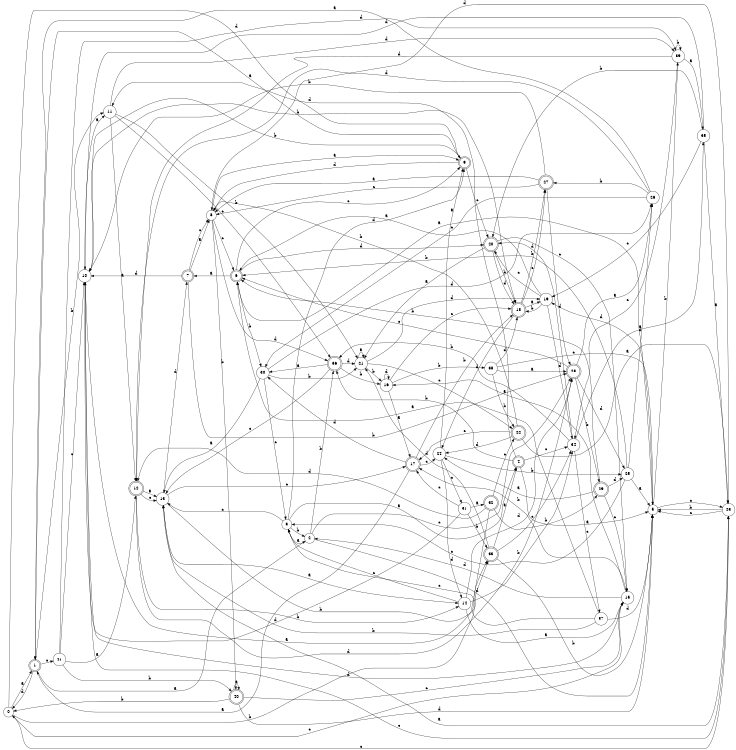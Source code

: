 digraph n34_9 {
__start0 [label="" shape="none"];

rankdir=LR;
size="8,5";

s0 [style="filled", color="black", fillcolor="white" shape="circle", label="0"];
s1 [style="rounded,filled", color="black", fillcolor="white" shape="doublecircle", label="1"];
s2 [style="filled", color="black", fillcolor="white" shape="circle", label="2"];
s3 [style="filled", color="black", fillcolor="white" shape="circle", label="3"];
s4 [style="rounded,filled", color="black", fillcolor="white" shape="doublecircle", label="4"];
s5 [style="filled", color="black", fillcolor="white" shape="circle", label="5"];
s6 [style="rounded,filled", color="black", fillcolor="white" shape="doublecircle", label="6"];
s7 [style="rounded,filled", color="black", fillcolor="white" shape="doublecircle", label="7"];
s8 [style="filled", color="black", fillcolor="white" shape="circle", label="8"];
s9 [style="rounded,filled", color="black", fillcolor="white" shape="doublecircle", label="9"];
s10 [style="filled", color="black", fillcolor="white" shape="circle", label="10"];
s11 [style="filled", color="black", fillcolor="white" shape="circle", label="11"];
s12 [style="rounded,filled", color="black", fillcolor="white" shape="doublecircle", label="12"];
s13 [style="filled", color="black", fillcolor="white" shape="circle", label="13"];
s14 [style="filled", color="black", fillcolor="white" shape="circle", label="14"];
s15 [style="filled", color="black", fillcolor="white" shape="circle", label="15"];
s16 [style="filled", color="black", fillcolor="white" shape="circle", label="16"];
s17 [style="rounded,filled", color="black", fillcolor="white" shape="doublecircle", label="17"];
s18 [style="rounded,filled", color="black", fillcolor="white" shape="doublecircle", label="18"];
s19 [style="filled", color="black", fillcolor="white" shape="circle", label="19"];
s20 [style="rounded,filled", color="black", fillcolor="white" shape="doublecircle", label="20"];
s21 [style="filled", color="black", fillcolor="white" shape="circle", label="21"];
s22 [style="rounded,filled", color="black", fillcolor="white" shape="doublecircle", label="22"];
s23 [style="filled", color="black", fillcolor="white" shape="circle", label="23"];
s24 [style="filled", color="black", fillcolor="white" shape="circle", label="24"];
s25 [style="filled", color="black", fillcolor="white" shape="circle", label="25"];
s26 [style="filled", color="black", fillcolor="white" shape="circle", label="26"];
s27 [style="rounded,filled", color="black", fillcolor="white" shape="doublecircle", label="27"];
s28 [style="rounded,filled", color="black", fillcolor="white" shape="doublecircle", label="28"];
s29 [style="rounded,filled", color="black", fillcolor="white" shape="doublecircle", label="29"];
s30 [style="filled", color="black", fillcolor="white" shape="circle", label="30"];
s31 [style="filled", color="black", fillcolor="white" shape="circle", label="31"];
s32 [style="rounded,filled", color="black", fillcolor="white" shape="doublecircle", label="32"];
s33 [style="rounded,filled", color="black", fillcolor="white" shape="doublecircle", label="33"];
s34 [style="filled", color="black", fillcolor="white" shape="circle", label="34"];
s35 [style="filled", color="black", fillcolor="white" shape="circle", label="35"];
s36 [style="rounded,filled", color="black", fillcolor="white" shape="doublecircle", label="36"];
s37 [style="filled", color="black", fillcolor="white" shape="circle", label="37"];
s38 [style="filled", color="black", fillcolor="white" shape="circle", label="38"];
s39 [style="filled", color="black", fillcolor="white" shape="circle", label="39"];
s40 [style="rounded,filled", color="black", fillcolor="white" shape="doublecircle", label="40"];
s41 [style="filled", color="black", fillcolor="white" shape="circle", label="41"];
s0 -> s1 [label="a"];
s0 -> s33 [label="b"];
s0 -> s23 [label="c"];
s0 -> s9 [label="d"];
s1 -> s2 [label="a"];
s1 -> s11 [label="b"];
s1 -> s41 [label="c"];
s1 -> s0 [label="d"];
s2 -> s3 [label="a"];
s2 -> s36 [label="b"];
s2 -> s28 [label="c"];
s2 -> s5 [label="d"];
s3 -> s4 [label="a"];
s3 -> s2 [label="b"];
s3 -> s13 [label="c"];
s3 -> s9 [label="d"];
s4 -> s5 [label="a"];
s4 -> s36 [label="b"];
s4 -> s34 [label="c"];
s4 -> s11 [label="d"];
s5 -> s6 [label="a"];
s5 -> s39 [label="b"];
s5 -> s23 [label="c"];
s5 -> s19 [label="d"];
s6 -> s7 [label="a"];
s6 -> s30 [label="b"];
s6 -> s9 [label="c"];
s6 -> s20 [label="d"];
s7 -> s8 [label="a"];
s7 -> s28 [label="b"];
s7 -> s8 [label="c"];
s7 -> s10 [label="d"];
s8 -> s9 [label="a"];
s8 -> s40 [label="b"];
s8 -> s6 [label="c"];
s8 -> s36 [label="d"];
s9 -> s1 [label="a"];
s9 -> s10 [label="b"];
s9 -> s20 [label="c"];
s9 -> s8 [label="d"];
s10 -> s11 [label="a"];
s10 -> s18 [label="b"];
s10 -> s23 [label="c"];
s10 -> s15 [label="d"];
s11 -> s12 [label="a"];
s11 -> s21 [label="b"];
s11 -> s36 [label="c"];
s11 -> s39 [label="d"];
s12 -> s13 [label="a"];
s12 -> s14 [label="b"];
s12 -> s13 [label="c"];
s12 -> s28 [label="d"];
s13 -> s14 [label="a"];
s13 -> s33 [label="b"];
s13 -> s17 [label="c"];
s13 -> s7 [label="d"];
s14 -> s15 [label="a"];
s14 -> s34 [label="b"];
s14 -> s3 [label="c"];
s14 -> s28 [label="d"];
s15 -> s16 [label="a"];
s15 -> s17 [label="b"];
s15 -> s0 [label="c"];
s15 -> s2 [label="d"];
s16 -> s17 [label="a"];
s16 -> s38 [label="b"];
s16 -> s18 [label="c"];
s16 -> s16 [label="d"];
s17 -> s1 [label="a"];
s17 -> s18 [label="b"];
s17 -> s24 [label="c"];
s17 -> s30 [label="d"];
s18 -> s19 [label="a"];
s18 -> s27 [label="b"];
s18 -> s27 [label="c"];
s18 -> s24 [label="d"];
s19 -> s6 [label="a"];
s19 -> s18 [label="b"];
s19 -> s20 [label="c"];
s19 -> s34 [label="d"];
s20 -> s21 [label="a"];
s20 -> s18 [label="b"];
s20 -> s15 [label="c"];
s20 -> s18 [label="d"];
s21 -> s21 [label="a"];
s21 -> s16 [label="b"];
s21 -> s22 [label="c"];
s21 -> s19 [label="d"];
s22 -> s23 [label="a"];
s22 -> s8 [label="b"];
s22 -> s17 [label="c"];
s22 -> s24 [label="d"];
s23 -> s13 [label="a"];
s23 -> s5 [label="b"];
s23 -> s5 [label="c"];
s23 -> s8 [label="d"];
s24 -> s9 [label="a"];
s24 -> s25 [label="b"];
s24 -> s31 [label="c"];
s24 -> s14 [label="d"];
s25 -> s5 [label="a"];
s25 -> s6 [label="b"];
s25 -> s3 [label="c"];
s25 -> s26 [label="d"];
s26 -> s1 [label="a"];
s26 -> s27 [label="b"];
s26 -> s30 [label="c"];
s26 -> s12 [label="d"];
s27 -> s8 [label="a"];
s27 -> s10 [label="b"];
s27 -> s8 [label="c"];
s27 -> s28 [label="d"];
s28 -> s26 [label="a"];
s28 -> s29 [label="b"];
s28 -> s6 [label="c"];
s28 -> s25 [label="d"];
s29 -> s24 [label="a"];
s29 -> s6 [label="b"];
s29 -> s15 [label="c"];
s29 -> s25 [label="d"];
s30 -> s13 [label="a"];
s30 -> s21 [label="b"];
s30 -> s3 [label="c"];
s30 -> s26 [label="d"];
s31 -> s32 [label="a"];
s31 -> s33 [label="b"];
s31 -> s17 [label="c"];
s31 -> s10 [label="d"];
s32 -> s10 [label="a"];
s32 -> s29 [label="b"];
s32 -> s22 [label="c"];
s32 -> s12 [label="d"];
s33 -> s4 [label="a"];
s33 -> s5 [label="b"];
s33 -> s34 [label="c"];
s33 -> s21 [label="d"];
s34 -> s35 [label="a"];
s34 -> s36 [label="b"];
s34 -> s37 [label="c"];
s34 -> s20 [label="d"];
s35 -> s23 [label="a"];
s35 -> s20 [label="b"];
s35 -> s19 [label="c"];
s35 -> s10 [label="d"];
s36 -> s30 [label="a"];
s36 -> s16 [label="b"];
s36 -> s13 [label="c"];
s36 -> s21 [label="d"];
s37 -> s6 [label="a"];
s37 -> s13 [label="b"];
s37 -> s3 [label="c"];
s37 -> s5 [label="d"];
s38 -> s28 [label="a"];
s38 -> s22 [label="b"];
s38 -> s5 [label="c"];
s38 -> s18 [label="d"];
s39 -> s35 [label="a"];
s39 -> s39 [label="b"];
s39 -> s34 [label="c"];
s39 -> s12 [label="d"];
s40 -> s40 [label="a"];
s40 -> s0 [label="b"];
s40 -> s15 [label="c"];
s40 -> s5 [label="d"];
s41 -> s12 [label="a"];
s41 -> s40 [label="b"];
s41 -> s10 [label="c"];
s41 -> s39 [label="d"];

}